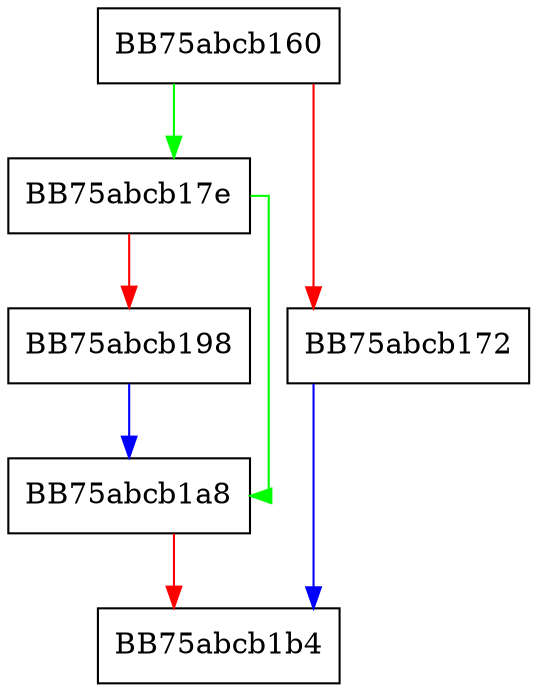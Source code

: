 digraph GetBootRecordCleanStore {
  node [shape="box"];
  graph [splines=ortho];
  BB75abcb160 -> BB75abcb17e [color="green"];
  BB75abcb160 -> BB75abcb172 [color="red"];
  BB75abcb172 -> BB75abcb1b4 [color="blue"];
  BB75abcb17e -> BB75abcb1a8 [color="green"];
  BB75abcb17e -> BB75abcb198 [color="red"];
  BB75abcb198 -> BB75abcb1a8 [color="blue"];
  BB75abcb1a8 -> BB75abcb1b4 [color="red"];
}